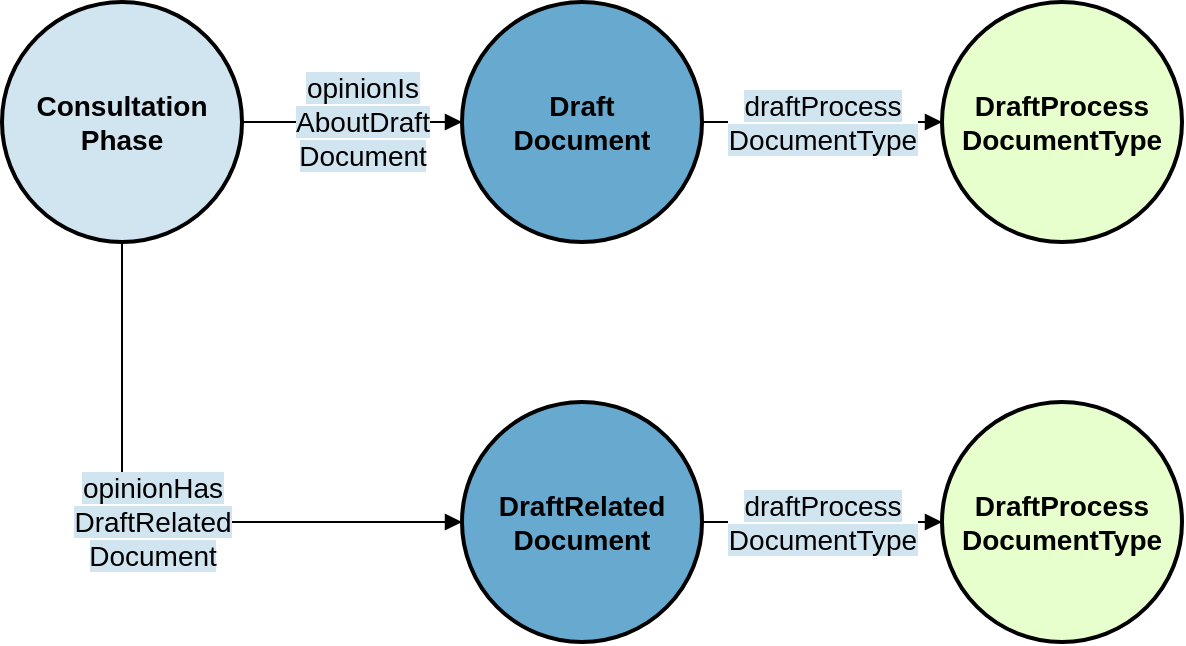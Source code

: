 <mxfile scale="3" border="0">
    <diagram id="h7V4RA7DcOEq5TIRYPrX" name="Page-1">
        <mxGraphModel dx="839" dy="856" grid="1" gridSize="10" guides="1" tooltips="1" connect="1" arrows="1" fold="1" page="1" pageScale="1" pageWidth="827" pageHeight="1169" math="0" shadow="0">
            <root>
                <mxCell id="0"/>
                <mxCell id="1" parent="0"/>
                <mxCell id="5" value="&lt;b&gt;Consultation&lt;br&gt;Phase&lt;br&gt;&lt;/b&gt;" style="ellipse;whiteSpace=wrap;html=1;rounded=0;shadow=0;glass=0;comic=0;strokeColor=#000000;strokeWidth=2;fillColor=#D1E5F0;gradientColor=none;fontSize=14;fontColor=#000000;align=center;" parent="1" vertex="1">
                    <mxGeometry x="130" y="320" width="120" height="120" as="geometry"/>
                </mxCell>
                <mxCell id="14" value="&lt;span style=&quot;background-color: rgb(209, 229, 240);&quot;&gt;opinionHas&lt;br&gt;DraftRelated&lt;br&gt;Document&lt;/span&gt;" style="endArrow=block;html=1;strokeColor=#000000;fontSize=14;fontColor=#000000;endFill=1;entryX=0;entryY=0.5;entryDx=0;entryDy=0;exitX=0.5;exitY=1;exitDx=0;exitDy=0;edgeStyle=orthogonalEdgeStyle;rounded=0;" parent="1" source="5" target="15" edge="1">
                    <mxGeometry width="50" height="50" relative="1" as="geometry">
                        <mxPoint x="80" y="60" as="sourcePoint"/>
                        <mxPoint x="390" y="370" as="targetPoint"/>
                        <mxPoint as="offset"/>
                    </mxGeometry>
                </mxCell>
                <mxCell id="15" value="&lt;b&gt;DraftRelated&lt;br&gt;Document&lt;br&gt;&lt;/b&gt;" style="ellipse;whiteSpace=wrap;html=1;rounded=0;shadow=0;glass=0;comic=0;strokeColor=#000000;strokeWidth=2;fillColor=#67A9CF;gradientColor=none;fontSize=14;fontColor=#000000;align=center;" parent="1" vertex="1">
                    <mxGeometry x="360" y="520" width="120" height="120" as="geometry"/>
                </mxCell>
                <mxCell id="21" value="&lt;b&gt;Draft&lt;br&gt;Document&lt;br&gt;&lt;/b&gt;" style="ellipse;whiteSpace=wrap;html=1;rounded=0;shadow=0;glass=0;comic=0;strokeColor=#000000;strokeWidth=2;fillColor=#67A9CF;gradientColor=none;fontSize=14;fontColor=#000000;align=center;" parent="1" vertex="1">
                    <mxGeometry x="360" y="320" width="120" height="120" as="geometry"/>
                </mxCell>
                <mxCell id="22" value="&lt;span style=&quot;background-color: rgb(209, 229, 240);&quot;&gt;opinionIs&lt;br&gt;AboutDraft&lt;br&gt;Document&lt;/span&gt;" style="endArrow=block;html=1;strokeColor=#000000;fontSize=14;fontColor=#000000;endFill=1;entryX=0;entryY=0.5;entryDx=0;entryDy=0;exitX=1;exitY=0.5;exitDx=0;exitDy=0;edgeStyle=orthogonalEdgeStyle;rounded=0;" parent="1" source="5" target="21" edge="1">
                    <mxGeometry x="0.091" width="50" height="50" relative="1" as="geometry">
                        <mxPoint x="260" y="380" as="sourcePoint"/>
                        <mxPoint x="400" y="380" as="targetPoint"/>
                        <mxPoint as="offset"/>
                        <Array as="points">
                            <mxPoint x="270" y="380"/>
                            <mxPoint x="270" y="380"/>
                        </Array>
                    </mxGeometry>
                </mxCell>
                <mxCell id="23" value="&lt;span style=&quot;background-color: rgb(209, 229, 240); font-weight: normal;&quot;&gt;draftProcess&lt;br&gt;DocumentType&lt;/span&gt;" style="endArrow=block;html=1;strokeColor=#000000;fontSize=14;fontColor=#000000;endFill=1;exitX=1;exitY=0.5;exitDx=0;exitDy=0;edgeStyle=orthogonalEdgeStyle;rounded=0;fontStyle=1;entryX=0;entryY=0.5;entryDx=0;entryDy=0;" edge="1" parent="1" source="15" target="24">
                    <mxGeometry width="50" height="50" relative="1" as="geometry">
                        <mxPoint x="590" y="640" as="sourcePoint"/>
                        <mxPoint x="630" y="580" as="targetPoint"/>
                        <mxPoint as="offset"/>
                    </mxGeometry>
                </mxCell>
                <mxCell id="24" value="&lt;span&gt;DraftProcess&lt;br&gt;DocumentType&lt;br&gt;&lt;/span&gt;" style="ellipse;whiteSpace=wrap;html=1;rounded=0;shadow=0;glass=0;comic=0;strokeColor=#000000;strokeWidth=2;fillColor=#E6FFCC;gradientColor=none;fontSize=14;fontColor=#000000;align=center;fontStyle=1" vertex="1" parent="1">
                    <mxGeometry x="600" y="520" width="120" height="120" as="geometry"/>
                </mxCell>
                <mxCell id="27" value="&lt;span style=&quot;background-color: rgb(209, 229, 240);&quot;&gt;draftProcess&lt;br&gt;DocumentType&lt;/span&gt;" style="endArrow=block;html=1;strokeColor=#000000;fontSize=14;fontColor=#000000;endFill=1;exitX=1;exitY=0.5;exitDx=0;exitDy=0;edgeStyle=orthogonalEdgeStyle;rounded=0;entryX=0;entryY=0.5;entryDx=0;entryDy=0;" edge="1" parent="1" source="21" target="28">
                    <mxGeometry width="50" height="50" relative="1" as="geometry">
                        <mxPoint x="490" y="380" as="sourcePoint"/>
                        <mxPoint x="640" y="380" as="targetPoint"/>
                        <mxPoint as="offset"/>
                    </mxGeometry>
                </mxCell>
                <mxCell id="28" value="&lt;b&gt;DraftProcess&lt;br&gt;DocumentType&lt;br&gt;&lt;/b&gt;" style="ellipse;whiteSpace=wrap;html=1;rounded=0;shadow=0;glass=0;comic=0;strokeColor=#000000;strokeWidth=2;fillColor=#E6FFCC;gradientColor=none;fontSize=14;fontColor=#000000;align=center;" vertex="1" parent="1">
                    <mxGeometry x="600" y="320" width="120" height="120" as="geometry"/>
                </mxCell>
            </root>
        </mxGraphModel>
    </diagram>
</mxfile>